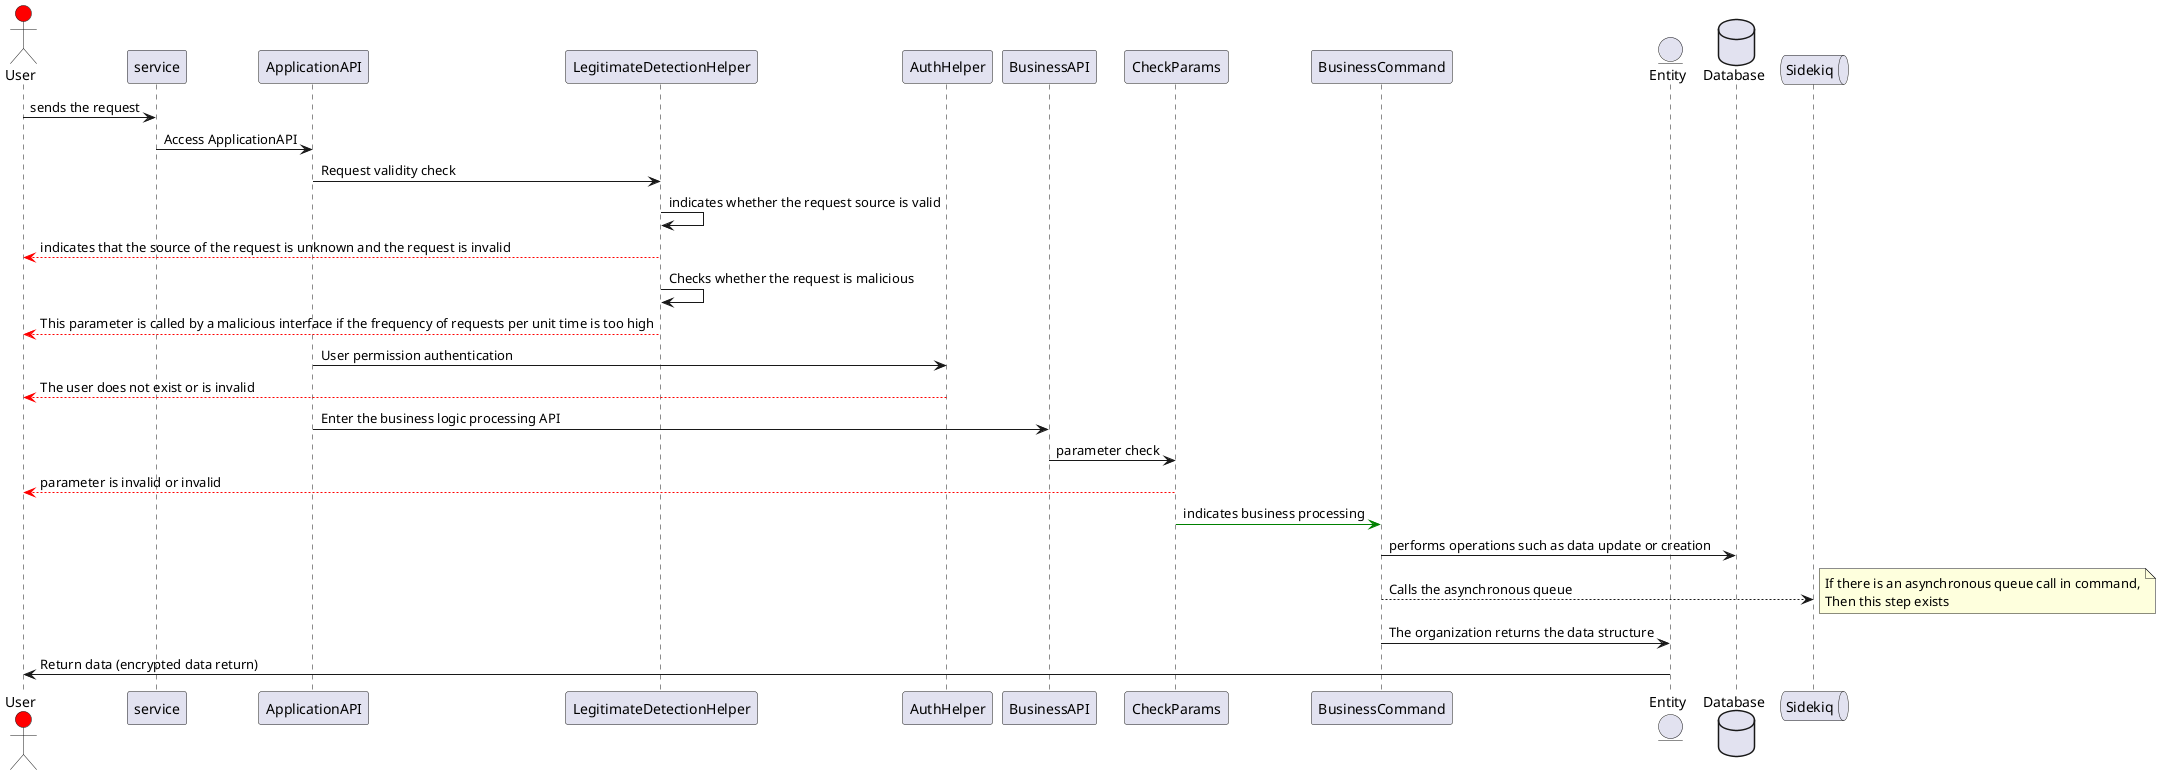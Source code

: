 @startuml 'System flow chart'
actor User #red
participant service
participant "ApplicationAPI" as Api
participant "LegitimateDetectionHelper" as CheckHelper
participant "AuthHelper" as AuthHelper
participant "BusinessAPI" as BusinessApi
participant "CheckParams" as CheckParams
participant "BusinessCommand" as BusinessCommand
entity      Entity      as Ent
database    Database    as DB
queue       Sidekiq     as Work

User->service: sends the request
service->Api: Access ApplicationAPI
Api->CheckHelper: Request validity check
CheckHelper->CheckHelper: indicates whether the request source is valid
CheckHelper--[#red]>User: indicates that the source of the request is unknown and the request is invalid
CheckHelper->CheckHelper: Checks whether the request is malicious
CheckHelper--[#red]>User: This parameter is called by a malicious interface if the frequency of requests per unit time is too high
Api->AuthHelper: User permission authentication
AuthHelper--[#red]>User: The user does not exist or is invalid
Api->BusinessApi: Enter the business logic processing API
BusinessApi->CheckParams: parameter check
CheckParams--[#red]>User: parameter is invalid or invalid
CheckParams-[#green]>BusinessCommand: indicates business processing
BusinessCommand->DB: performs operations such as data update or creation
BusinessCommand-->Work: Calls the asynchronous queue
note right
If there is an asynchronous queue call in command,
Then this step exists
end note
BusinessCommand->Ent: The organization returns the data structure
Ent->User: Return data (encrypted data return)
@enduml
